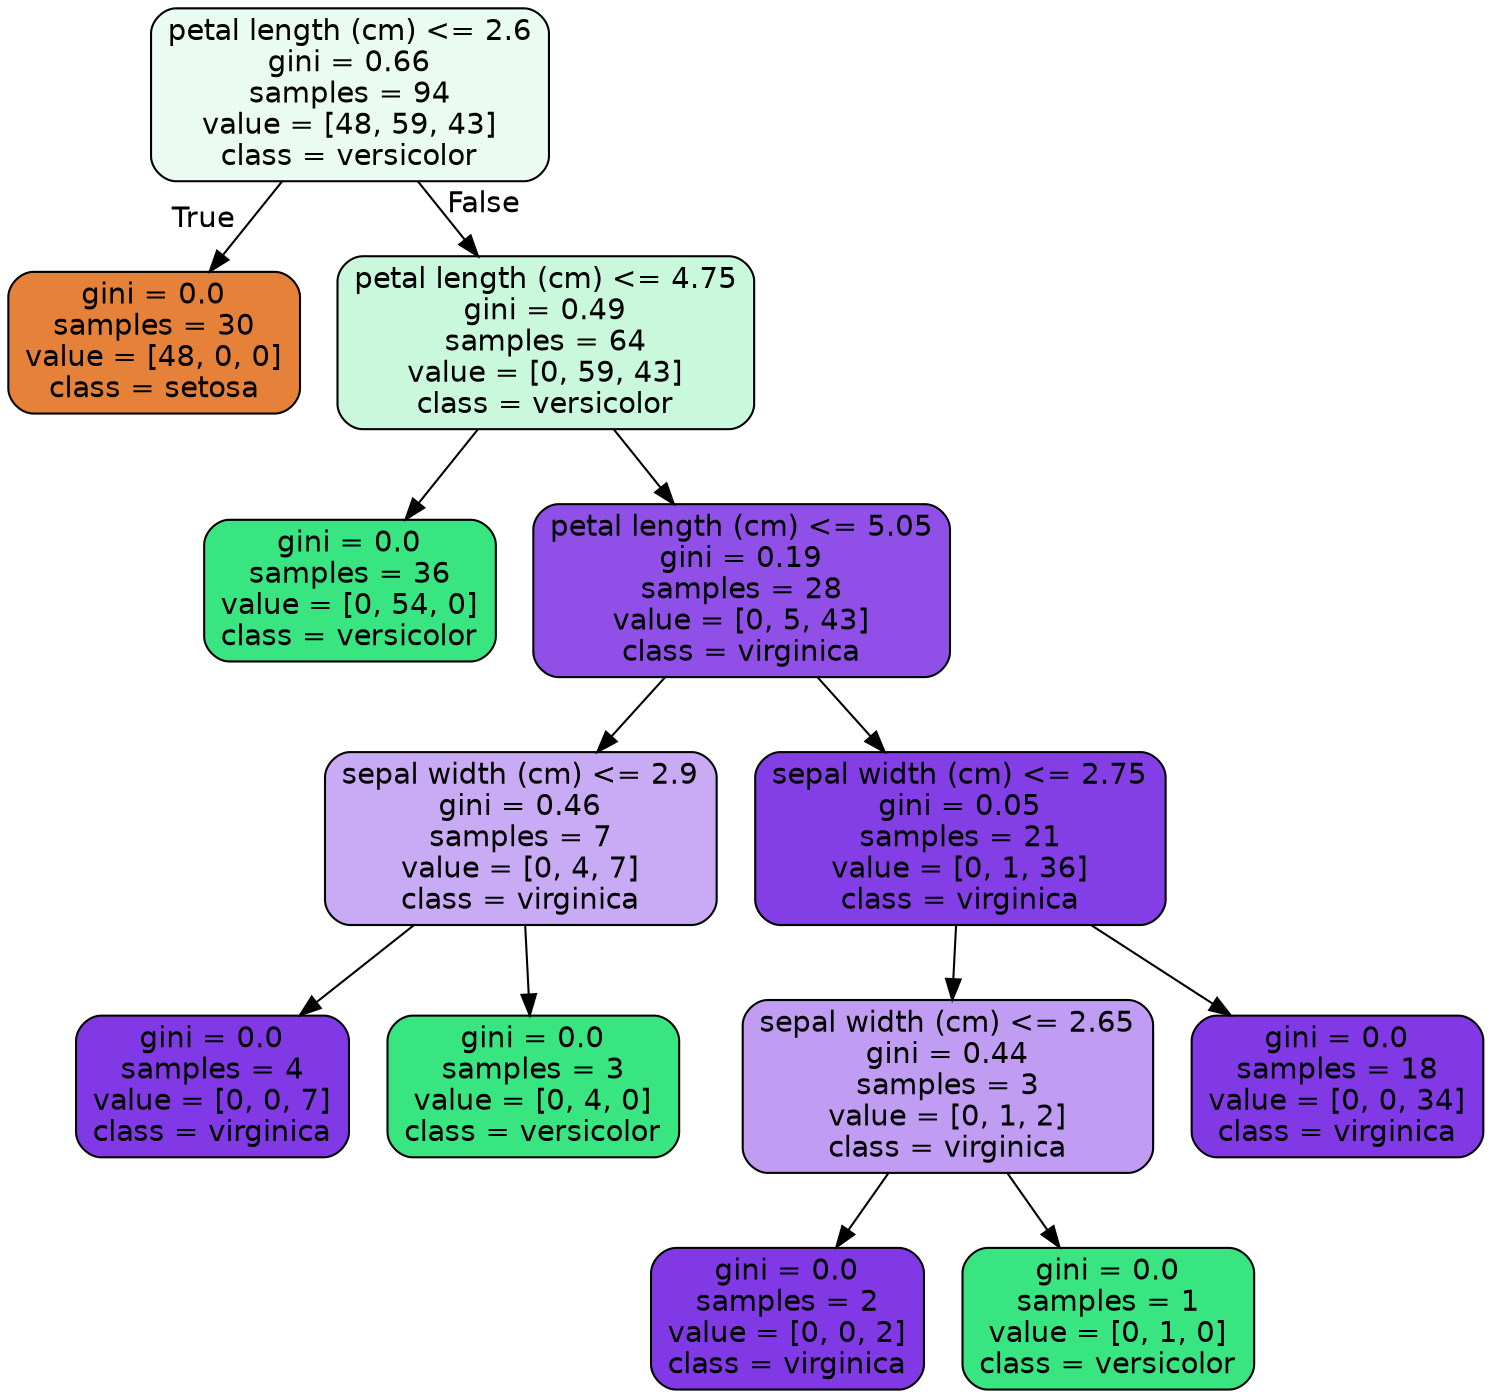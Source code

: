 digraph Tree {
node [shape=box, style="filled, rounded", color="black", fontname=helvetica] ;
edge [fontname=helvetica] ;
0 [label="petal length (cm) <= 2.6\ngini = 0.66\nsamples = 94\nvalue = [48, 59, 43]\nclass = versicolor", fillcolor="#eafcf1"] ;
1 [label="gini = 0.0\nsamples = 30\nvalue = [48, 0, 0]\nclass = setosa", fillcolor="#e58139"] ;
0 -> 1 [labeldistance=2.5, labelangle=45, headlabel="True"] ;
2 [label="petal length (cm) <= 4.75\ngini = 0.49\nsamples = 64\nvalue = [0, 59, 43]\nclass = versicolor", fillcolor="#c9f8dd"] ;
0 -> 2 [labeldistance=2.5, labelangle=-45, headlabel="False"] ;
3 [label="gini = 0.0\nsamples = 36\nvalue = [0, 54, 0]\nclass = versicolor", fillcolor="#39e581"] ;
2 -> 3 ;
4 [label="petal length (cm) <= 5.05\ngini = 0.19\nsamples = 28\nvalue = [0, 5, 43]\nclass = virginica", fillcolor="#9050e8"] ;
2 -> 4 ;
5 [label="sepal width (cm) <= 2.9\ngini = 0.46\nsamples = 7\nvalue = [0, 4, 7]\nclass = virginica", fillcolor="#c9aaf4"] ;
4 -> 5 ;
6 [label="gini = 0.0\nsamples = 4\nvalue = [0, 0, 7]\nclass = virginica", fillcolor="#8139e5"] ;
5 -> 6 ;
7 [label="gini = 0.0\nsamples = 3\nvalue = [0, 4, 0]\nclass = versicolor", fillcolor="#39e581"] ;
5 -> 7 ;
8 [label="sepal width (cm) <= 2.75\ngini = 0.05\nsamples = 21\nvalue = [0, 1, 36]\nclass = virginica", fillcolor="#843ee6"] ;
4 -> 8 ;
9 [label="sepal width (cm) <= 2.65\ngini = 0.44\nsamples = 3\nvalue = [0, 1, 2]\nclass = virginica", fillcolor="#c09cf2"] ;
8 -> 9 ;
10 [label="gini = 0.0\nsamples = 2\nvalue = [0, 0, 2]\nclass = virginica", fillcolor="#8139e5"] ;
9 -> 10 ;
11 [label="gini = 0.0\nsamples = 1\nvalue = [0, 1, 0]\nclass = versicolor", fillcolor="#39e581"] ;
9 -> 11 ;
12 [label="gini = 0.0\nsamples = 18\nvalue = [0, 0, 34]\nclass = virginica", fillcolor="#8139e5"] ;
8 -> 12 ;
}
